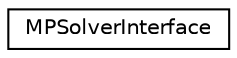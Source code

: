 digraph "Graphical Class Hierarchy"
{
 // LATEX_PDF_SIZE
  edge [fontname="Helvetica",fontsize="10",labelfontname="Helvetica",labelfontsize="10"];
  node [fontname="Helvetica",fontsize="10",shape=record];
  rankdir="LR";
  Node0 [label="MPSolverInterface",height=0.2,width=0.4,color="black", fillcolor="white", style="filled",URL="$classoperations__research_1_1_m_p_solver_interface.html",tooltip=" "];
}
